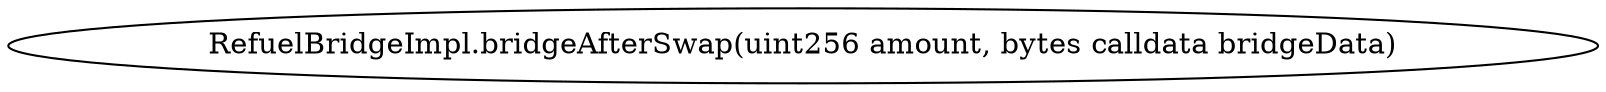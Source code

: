 digraph "" {
	graph [bb="0,0,640.99,36"];
	node [label="\N"];
	"RefuelBridgeImpl.bridgeAfterSwap(uint256 amount, bytes calldata bridgeData)"	 [height=0.5,
		pos="320.5,18",
		width=8.9027];
}
